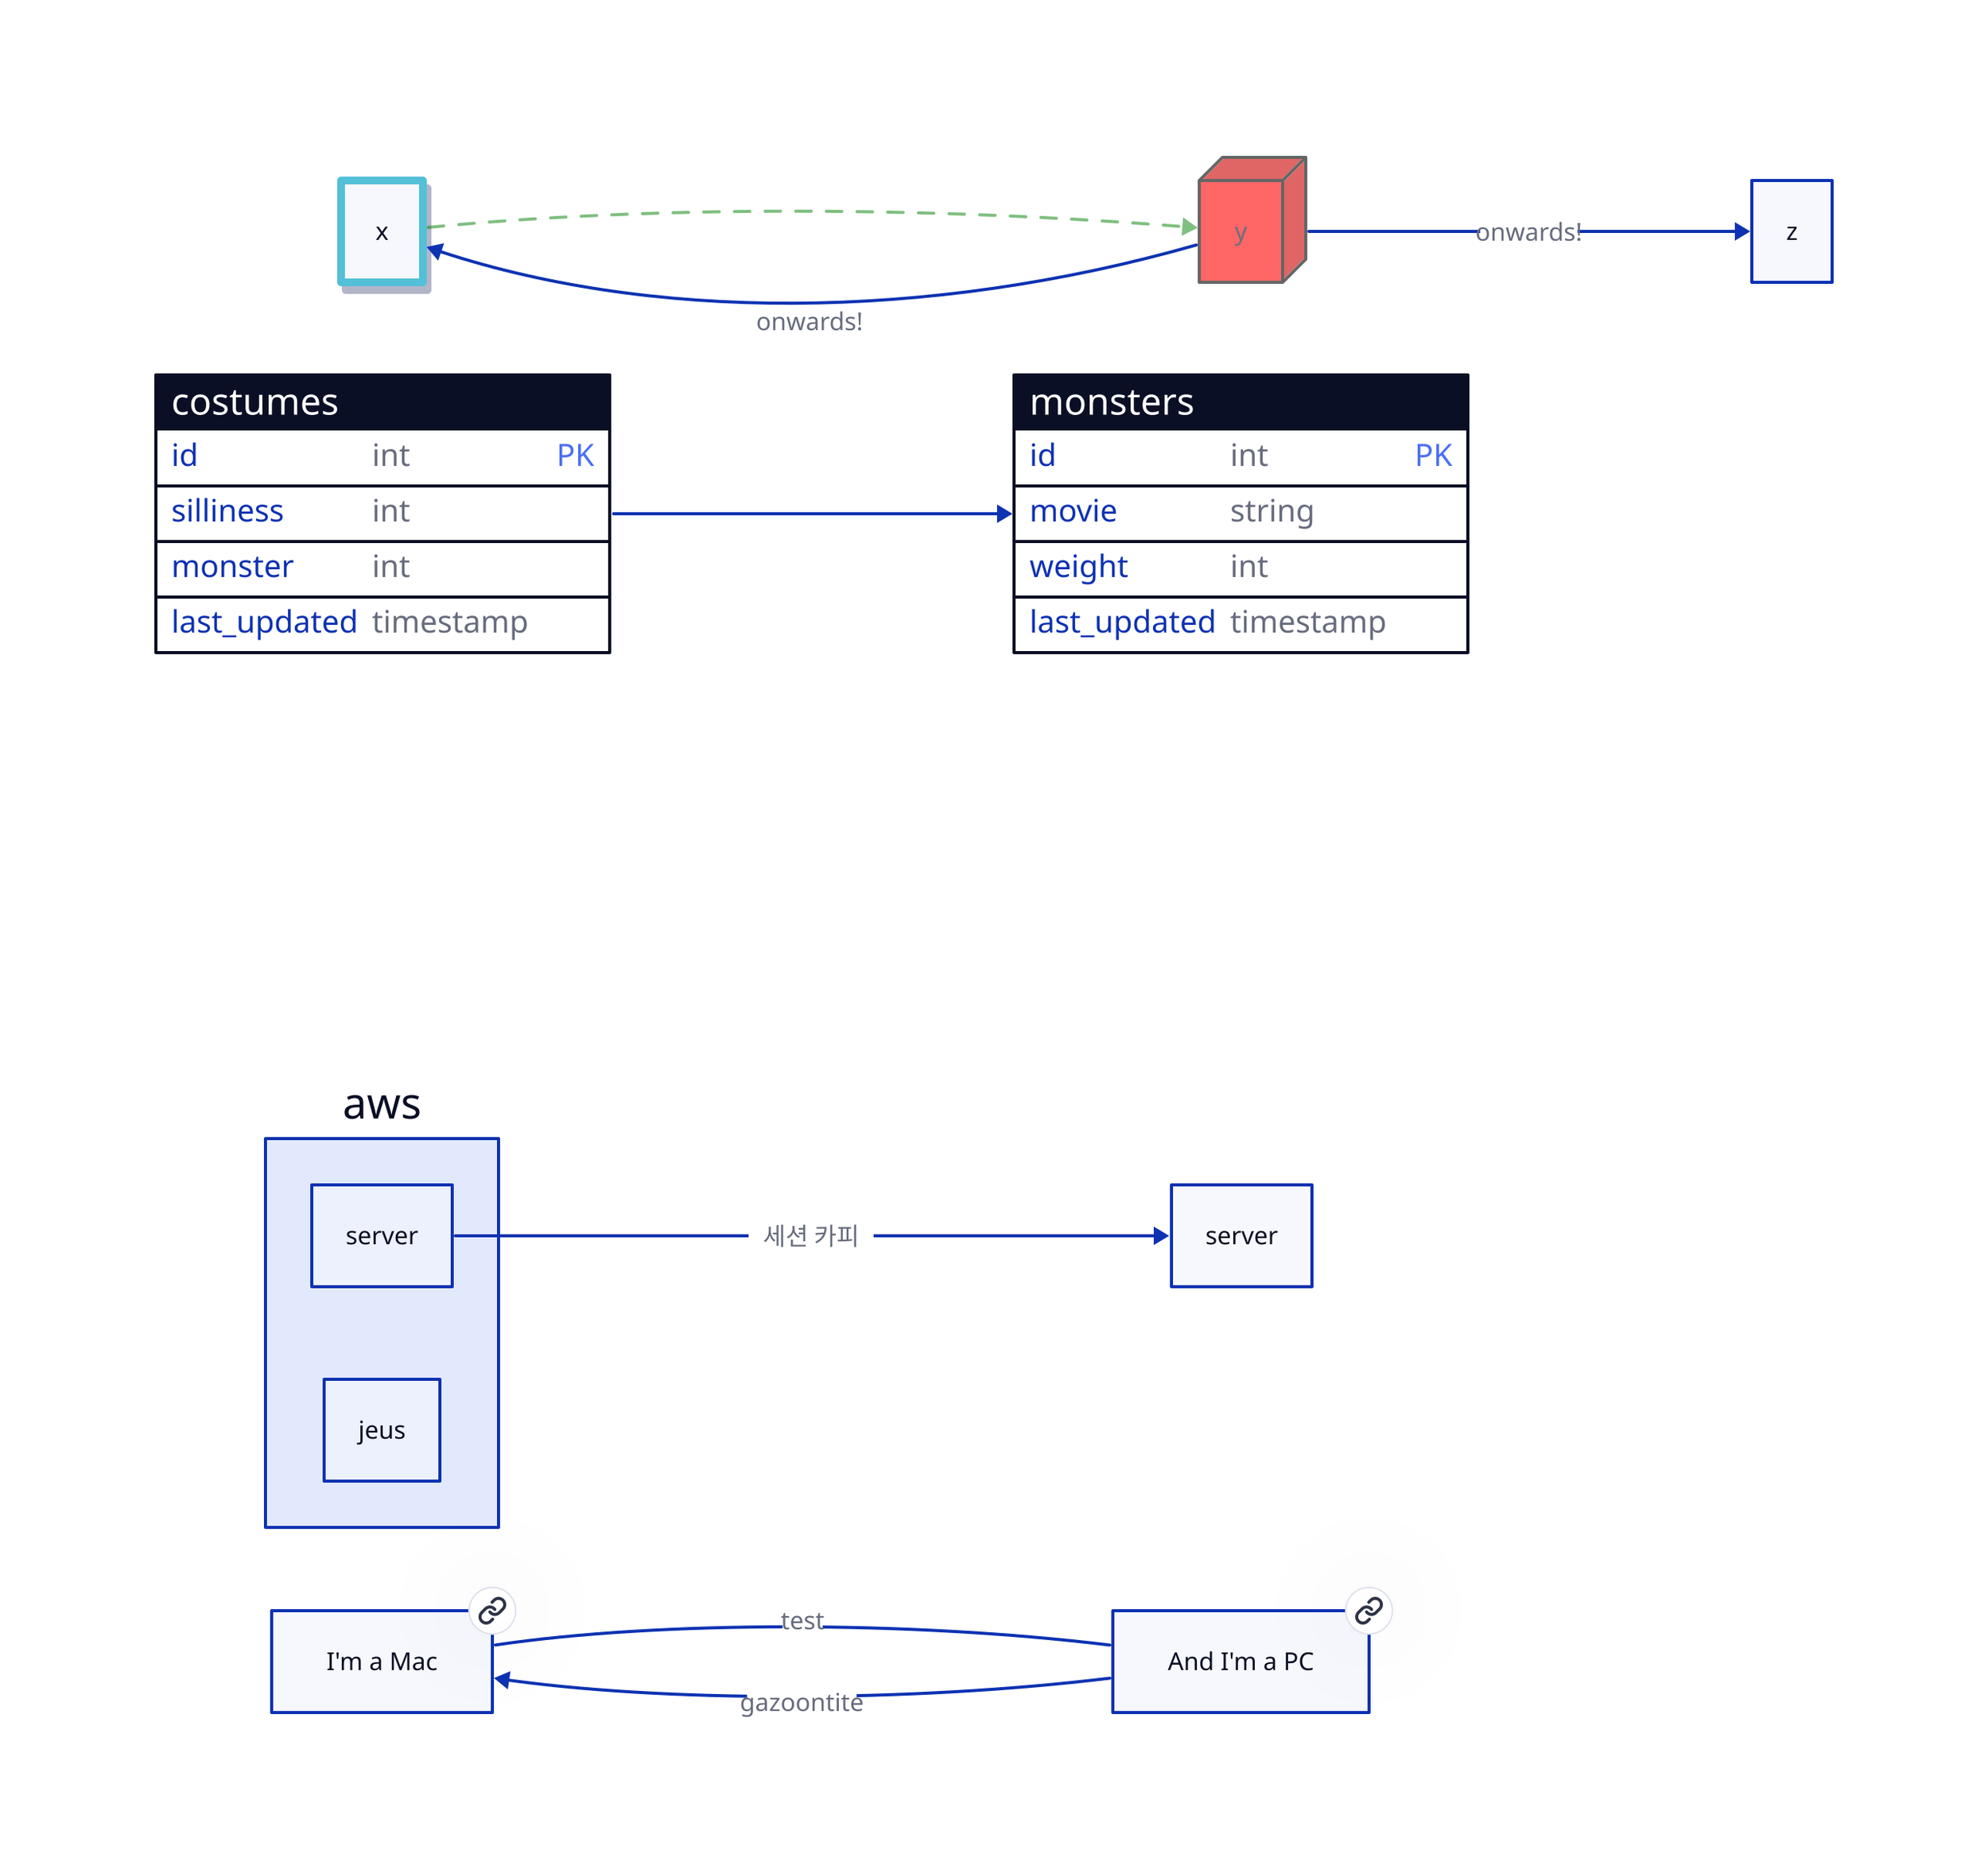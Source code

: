 # d2 fmt MyD2.d2
x: {
  style: {
    stroke: "#53C0D8"
    stroke-width: 5
    shadow: true
  }
}

y: {
  style: {
    opacity: 0.6
    fill: red
    3d: true
    stroke: black
  }
}

x -> y: {
  style: {
    stroke: green
    opacity: 0.5
    stroke-width: 2
    stroke-dash: 5
  }
}
direction: right
x <- y -> z: onwards!
costumes: {
  shape: sql_table
  id: int {constraint: primary_key}
  silliness: int
  monster: int
  last_updated: timestamp
}

monsters: {
  shape: sql_table
  id: int {constraint: primary_key}
  movie: string
  weight: int
  last_updated: timestamp
}

costumes.monster -> monsters.id
explanation: |md
  # I can do headers

  - lists
  - lists

  And other normal markdown stuff
|
aws: {
  server
  jeus
}
server
aws.server -> server: 세션 카피
x1: I'm a Mac {
  link: https://apple.com
}
y1: And I'm a PC {
  link: https://microsoft.com
}
x1 <- y1: gazoontite
x1 -- y1: test

